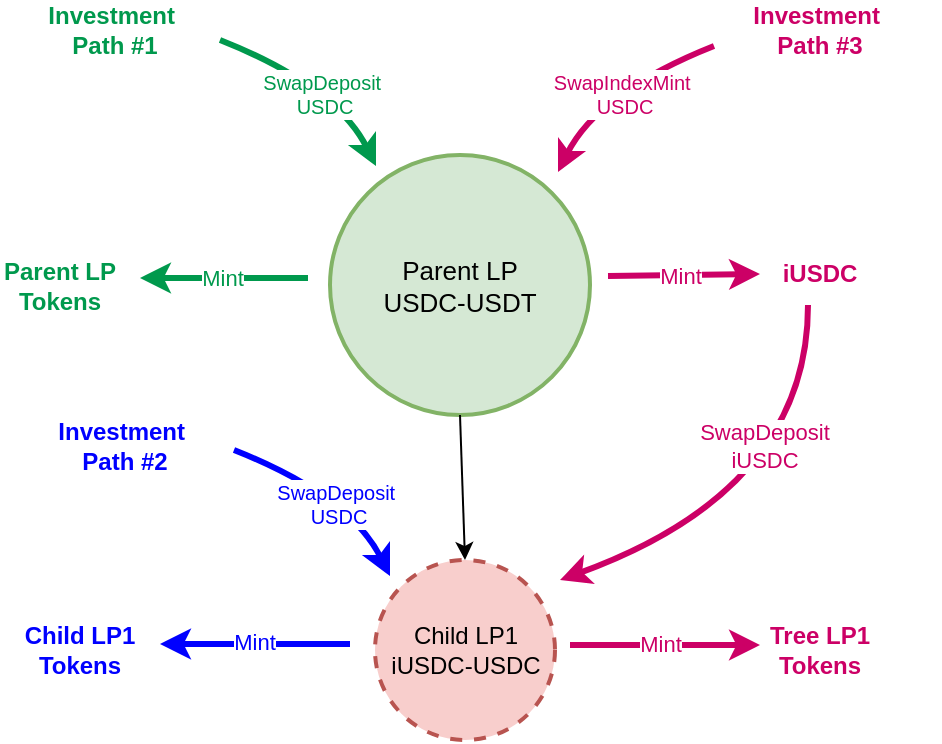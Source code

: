 <mxfile version="24.7.12">
  <diagram name="Page-1" id="Nui-td80n-aQlh77R57F">
    <mxGraphModel dx="773" dy="660" grid="1" gridSize="10" guides="1" tooltips="1" connect="1" arrows="1" fold="1" page="1" pageScale="1" pageWidth="850" pageHeight="1100" math="0" shadow="0">
      <root>
        <mxCell id="0" />
        <mxCell id="1" parent="0" />
        <mxCell id="r9puiUjmGgyDkKUMW15J-50" value="&lt;div&gt;&lt;font style=&quot;font-size: 13px;&quot;&gt;Parent LP&lt;/font&gt;&lt;/div&gt;&lt;font style=&quot;font-size: 13px;&quot;&gt;USDC-USDT&lt;/font&gt;" style="ellipse;whiteSpace=wrap;html=1;aspect=fixed;fillColor=#d5e8d4;strokeColor=#82b366;strokeWidth=2;" parent="1" vertex="1">
          <mxGeometry x="335" y="127.5" width="130" height="130" as="geometry" />
        </mxCell>
        <mxCell id="r9puiUjmGgyDkKUMW15J-54" value="" style="endArrow=classic;html=1;rounded=0;entryX=0.5;entryY=0;entryDx=0;entryDy=0;exitX=0.5;exitY=1;exitDx=0;exitDy=0;" parent="1" source="r9puiUjmGgyDkKUMW15J-50" target="r9puiUjmGgyDkKUMW15J-52" edge="1">
          <mxGeometry width="50" height="50" relative="1" as="geometry">
            <mxPoint x="581" y="110" as="sourcePoint" />
            <mxPoint x="716" y="90" as="targetPoint" />
          </mxGeometry>
        </mxCell>
        <mxCell id="r9puiUjmGgyDkKUMW15J-52" value="&lt;div&gt;&lt;font style=&quot;font-size: 12px;&quot;&gt;Child LP1&lt;/font&gt;&lt;/div&gt;&lt;font style=&quot;font-size: 12px;&quot;&gt;iUSDC-USDC&lt;/font&gt;" style="ellipse;whiteSpace=wrap;html=1;aspect=fixed;fillColor=#f8cecc;strokeColor=#b85450;strokeWidth=2;dashed=1;" parent="1" vertex="1">
          <mxGeometry x="357.5" y="330" width="90" height="90" as="geometry" />
        </mxCell>
        <mxCell id="h0CXazYmzvAoxPjTfvCT-3" value="" style="curved=1;endArrow=classic;html=1;rounded=0;strokeWidth=3;strokeColor=#00994D;" parent="1" edge="1">
          <mxGeometry width="50" height="50" relative="1" as="geometry">
            <mxPoint x="280" y="70" as="sourcePoint" />
            <mxPoint x="358" y="133" as="targetPoint" />
            <Array as="points">
              <mxPoint x="338" y="93" />
            </Array>
          </mxGeometry>
        </mxCell>
        <mxCell id="h0CXazYmzvAoxPjTfvCT-11" value="&lt;font color=&quot;#00994d&quot; style=&quot;font-size: 10px;&quot;&gt;SwapDeposit&amp;nbsp;&lt;/font&gt;&lt;div style=&quot;font-size: 10px;&quot;&gt;&lt;font color=&quot;#00994d&quot; style=&quot;font-size: 10px;&quot;&gt;USDC&lt;/font&gt;&lt;/div&gt;" style="edgeLabel;html=1;align=center;verticalAlign=middle;resizable=0;points=[];" parent="h0CXazYmzvAoxPjTfvCT-3" vertex="1" connectable="0">
          <mxGeometry x="-0.345" y="-6" relative="1" as="geometry">
            <mxPoint x="21" y="8" as="offset" />
          </mxGeometry>
        </mxCell>
        <mxCell id="h0CXazYmzvAoxPjTfvCT-8" value="&lt;b&gt;&lt;font color=&quot;#00994d&quot;&gt;Investment&amp;nbsp;&lt;/font&gt;&lt;/b&gt;&lt;div&gt;&lt;b&gt;&lt;font color=&quot;#00994d&quot;&gt;Path #1&lt;/font&gt;&lt;/b&gt;&lt;/div&gt;" style="text;html=1;align=center;verticalAlign=middle;whiteSpace=wrap;rounded=0;" parent="1" vertex="1">
          <mxGeometry x="170" y="50" width="115" height="30" as="geometry" />
        </mxCell>
        <mxCell id="h0CXazYmzvAoxPjTfvCT-9" value="&lt;b&gt;&lt;font color=&quot;#0000ff&quot;&gt;Investment&amp;nbsp;&lt;/font&gt;&lt;/b&gt;&lt;div&gt;&lt;b&gt;&lt;font color=&quot;#0000ff&quot;&gt;Path #2&lt;/font&gt;&lt;/b&gt;&lt;/div&gt;" style="text;html=1;align=center;verticalAlign=middle;whiteSpace=wrap;rounded=0;" parent="1" vertex="1">
          <mxGeometry x="170" y="257.5" width="125" height="30" as="geometry" />
        </mxCell>
        <mxCell id="h0CXazYmzvAoxPjTfvCT-10" value="&lt;b&gt;&lt;font color=&quot;#cc0066&quot;&gt;Investment&amp;nbsp;&lt;/font&gt;&lt;/b&gt;&lt;div&gt;&lt;b&gt;&lt;font color=&quot;#cc0066&quot;&gt;Path #3&lt;/font&gt;&lt;/b&gt;&lt;/div&gt;" style="text;html=1;align=center;verticalAlign=middle;whiteSpace=wrap;rounded=0;" parent="1" vertex="1">
          <mxGeometry x="520" y="50" width="120" height="30" as="geometry" />
        </mxCell>
        <mxCell id="h0CXazYmzvAoxPjTfvCT-12" value="" style="curved=1;endArrow=classic;html=1;rounded=0;strokeWidth=3;strokeColor=#CC0066;" parent="1" edge="1">
          <mxGeometry width="50" height="50" relative="1" as="geometry">
            <mxPoint x="527" y="73" as="sourcePoint" />
            <mxPoint x="449" y="136" as="targetPoint" />
            <Array as="points">
              <mxPoint x="469" y="96" />
            </Array>
          </mxGeometry>
        </mxCell>
        <mxCell id="h0CXazYmzvAoxPjTfvCT-13" value="&lt;font color=&quot;#cc0066&quot; style=&quot;font-size: 10px;&quot;&gt;SwapIndexMint&amp;nbsp;&lt;/font&gt;&lt;div style=&quot;font-size: 10px;&quot;&gt;&lt;font color=&quot;#cc0066&quot; style=&quot;font-size: 10px;&quot;&gt;USDC&lt;/font&gt;&lt;/div&gt;" style="edgeLabel;html=1;align=center;verticalAlign=middle;resizable=0;points=[];" parent="h0CXazYmzvAoxPjTfvCT-12" vertex="1" connectable="0">
          <mxGeometry x="-0.345" y="-6" relative="1" as="geometry">
            <mxPoint x="-11" y="16" as="offset" />
          </mxGeometry>
        </mxCell>
        <mxCell id="h0CXazYmzvAoxPjTfvCT-15" value="&lt;b&gt;&lt;font color=&quot;#cc0066&quot;&gt;iUSDC&lt;/font&gt;&lt;/b&gt;" style="text;html=1;align=center;verticalAlign=middle;whiteSpace=wrap;rounded=0;" parent="1" vertex="1">
          <mxGeometry x="550" y="172" width="60" height="30" as="geometry" />
        </mxCell>
        <mxCell id="h0CXazYmzvAoxPjTfvCT-17" value="" style="curved=1;endArrow=classic;html=1;rounded=0;strokeWidth=3;strokeColor=#0000FF;" parent="1" edge="1">
          <mxGeometry width="50" height="50" relative="1" as="geometry">
            <mxPoint x="287" y="275" as="sourcePoint" />
            <mxPoint x="365" y="338" as="targetPoint" />
            <Array as="points">
              <mxPoint x="345" y="298" />
            </Array>
          </mxGeometry>
        </mxCell>
        <mxCell id="h0CXazYmzvAoxPjTfvCT-18" value="&lt;font color=&quot;#0000ff&quot; style=&quot;font-size: 10px;&quot;&gt;SwapDeposit&amp;nbsp;&lt;/font&gt;&lt;div style=&quot;font-size: 10px;&quot;&gt;&lt;font color=&quot;#0000ff&quot; style=&quot;font-size: 10px;&quot;&gt;USDC&lt;/font&gt;&lt;/div&gt;" style="edgeLabel;html=1;align=center;verticalAlign=middle;resizable=0;points=[];" parent="h0CXazYmzvAoxPjTfvCT-17" vertex="1" connectable="0">
          <mxGeometry x="-0.345" y="-6" relative="1" as="geometry">
            <mxPoint x="21" y="8" as="offset" />
          </mxGeometry>
        </mxCell>
        <mxCell id="h0CXazYmzvAoxPjTfvCT-20" value="" style="endArrow=classic;html=1;rounded=0;entryX=0;entryY=0.5;entryDx=0;entryDy=0;strokeWidth=3;strokeColor=#CC0066;" parent="1" target="h0CXazYmzvAoxPjTfvCT-15" edge="1">
          <mxGeometry width="50" height="50" relative="1" as="geometry">
            <mxPoint x="474" y="188" as="sourcePoint" />
            <mxPoint x="534" y="188" as="targetPoint" />
          </mxGeometry>
        </mxCell>
        <mxCell id="h0CXazYmzvAoxPjTfvCT-28" value="&lt;font color=&quot;#cc0066&quot;&gt;Mint&lt;/font&gt;" style="edgeLabel;html=1;align=center;verticalAlign=middle;resizable=0;points=[];" parent="h0CXazYmzvAoxPjTfvCT-20" vertex="1" connectable="0">
          <mxGeometry x="-0.106" y="-1" relative="1" as="geometry">
            <mxPoint x="2" y="-1" as="offset" />
          </mxGeometry>
        </mxCell>
        <mxCell id="h0CXazYmzvAoxPjTfvCT-21" value="" style="endArrow=classic;html=1;rounded=0;strokeWidth=3;strokeColor=#00994D;" parent="1" edge="1">
          <mxGeometry width="50" height="50" relative="1" as="geometry">
            <mxPoint x="324" y="189" as="sourcePoint" />
            <mxPoint x="240" y="189" as="targetPoint" />
          </mxGeometry>
        </mxCell>
        <mxCell id="h0CXazYmzvAoxPjTfvCT-26" value="&lt;font color=&quot;#00994d&quot;&gt;Mint&lt;/font&gt;" style="edgeLabel;html=1;align=center;verticalAlign=middle;resizable=0;points=[];" parent="h0CXazYmzvAoxPjTfvCT-21" vertex="1" connectable="0">
          <mxGeometry x="0.191" relative="1" as="geometry">
            <mxPoint x="7" as="offset" />
          </mxGeometry>
        </mxCell>
        <mxCell id="h0CXazYmzvAoxPjTfvCT-22" value="&lt;b&gt;&lt;font color=&quot;#00994d&quot;&gt;Parent LP Tokens&lt;/font&gt;&lt;/b&gt;" style="text;html=1;align=center;verticalAlign=middle;whiteSpace=wrap;rounded=0;" parent="1" vertex="1">
          <mxGeometry x="170" y="177.5" width="60" height="30" as="geometry" />
        </mxCell>
        <mxCell id="h0CXazYmzvAoxPjTfvCT-24" value="" style="endArrow=classic;html=1;rounded=0;strokeWidth=3;strokeColor=#0000FF;" parent="1" edge="1">
          <mxGeometry width="50" height="50" relative="1" as="geometry">
            <mxPoint x="345" y="372" as="sourcePoint" />
            <mxPoint x="250" y="372" as="targetPoint" />
          </mxGeometry>
        </mxCell>
        <mxCell id="h0CXazYmzvAoxPjTfvCT-29" value="&lt;font color=&quot;#0000ff&quot;&gt;Mint&lt;/font&gt;" style="edgeLabel;html=1;align=center;verticalAlign=middle;resizable=0;points=[];" parent="h0CXazYmzvAoxPjTfvCT-24" vertex="1" connectable="0">
          <mxGeometry x="0.158" relative="1" as="geometry">
            <mxPoint x="7" y="-1" as="offset" />
          </mxGeometry>
        </mxCell>
        <mxCell id="h0CXazYmzvAoxPjTfvCT-25" value="&lt;b&gt;&lt;font color=&quot;#0000ff&quot;&gt;Child LP1 Tokens&lt;/font&gt;&lt;/b&gt;" style="text;html=1;align=center;verticalAlign=middle;whiteSpace=wrap;rounded=0;" parent="1" vertex="1">
          <mxGeometry x="180" y="360" width="60" height="30" as="geometry" />
        </mxCell>
        <mxCell id="h0CXazYmzvAoxPjTfvCT-31" value="" style="curved=1;endArrow=classic;html=1;rounded=0;strokeWidth=3;strokeColor=#CC0066;" parent="1" edge="1">
          <mxGeometry width="50" height="50" relative="1" as="geometry">
            <mxPoint x="574" y="202.5" as="sourcePoint" />
            <mxPoint x="450" y="340" as="targetPoint" />
            <Array as="points">
              <mxPoint x="574" y="295" />
            </Array>
          </mxGeometry>
        </mxCell>
        <mxCell id="h0CXazYmzvAoxPjTfvCT-32" value="&lt;font color=&quot;#cc0066&quot;&gt;SwapDeposit&lt;/font&gt;&lt;div&gt;&lt;font color=&quot;#cc0066&quot;&gt;iUSDC&lt;/font&gt;&lt;/div&gt;" style="edgeLabel;html=1;align=center;verticalAlign=middle;resizable=0;points=[];" parent="h0CXazYmzvAoxPjTfvCT-31" vertex="1" connectable="0">
          <mxGeometry x="-0.376" y="-22" relative="1" as="geometry">
            <mxPoint as="offset" />
          </mxGeometry>
        </mxCell>
        <mxCell id="h0CXazYmzvAoxPjTfvCT-33" value="" style="endArrow=classic;html=1;rounded=0;strokeWidth=3;strokeColor=#CC0066;" parent="1" edge="1">
          <mxGeometry width="50" height="50" relative="1" as="geometry">
            <mxPoint x="455" y="372.5" as="sourcePoint" />
            <mxPoint x="550" y="372.5" as="targetPoint" />
          </mxGeometry>
        </mxCell>
        <mxCell id="h0CXazYmzvAoxPjTfvCT-34" value="&lt;font&gt;Mint&lt;/font&gt;" style="edgeLabel;html=1;align=center;verticalAlign=middle;resizable=0;points=[];fontColor=#CC0066;" parent="h0CXazYmzvAoxPjTfvCT-33" vertex="1" connectable="0">
          <mxGeometry x="0.158" relative="1" as="geometry">
            <mxPoint x="-10" y="-1" as="offset" />
          </mxGeometry>
        </mxCell>
        <mxCell id="h0CXazYmzvAoxPjTfvCT-35" value="&lt;b&gt;&lt;font color=&quot;#cc0066&quot;&gt;Tree LP1 Tokens&lt;/font&gt;&lt;/b&gt;" style="text;html=1;align=center;verticalAlign=middle;whiteSpace=wrap;rounded=0;" parent="1" vertex="1">
          <mxGeometry x="550" y="360" width="60" height="30" as="geometry" />
        </mxCell>
      </root>
    </mxGraphModel>
  </diagram>
</mxfile>
